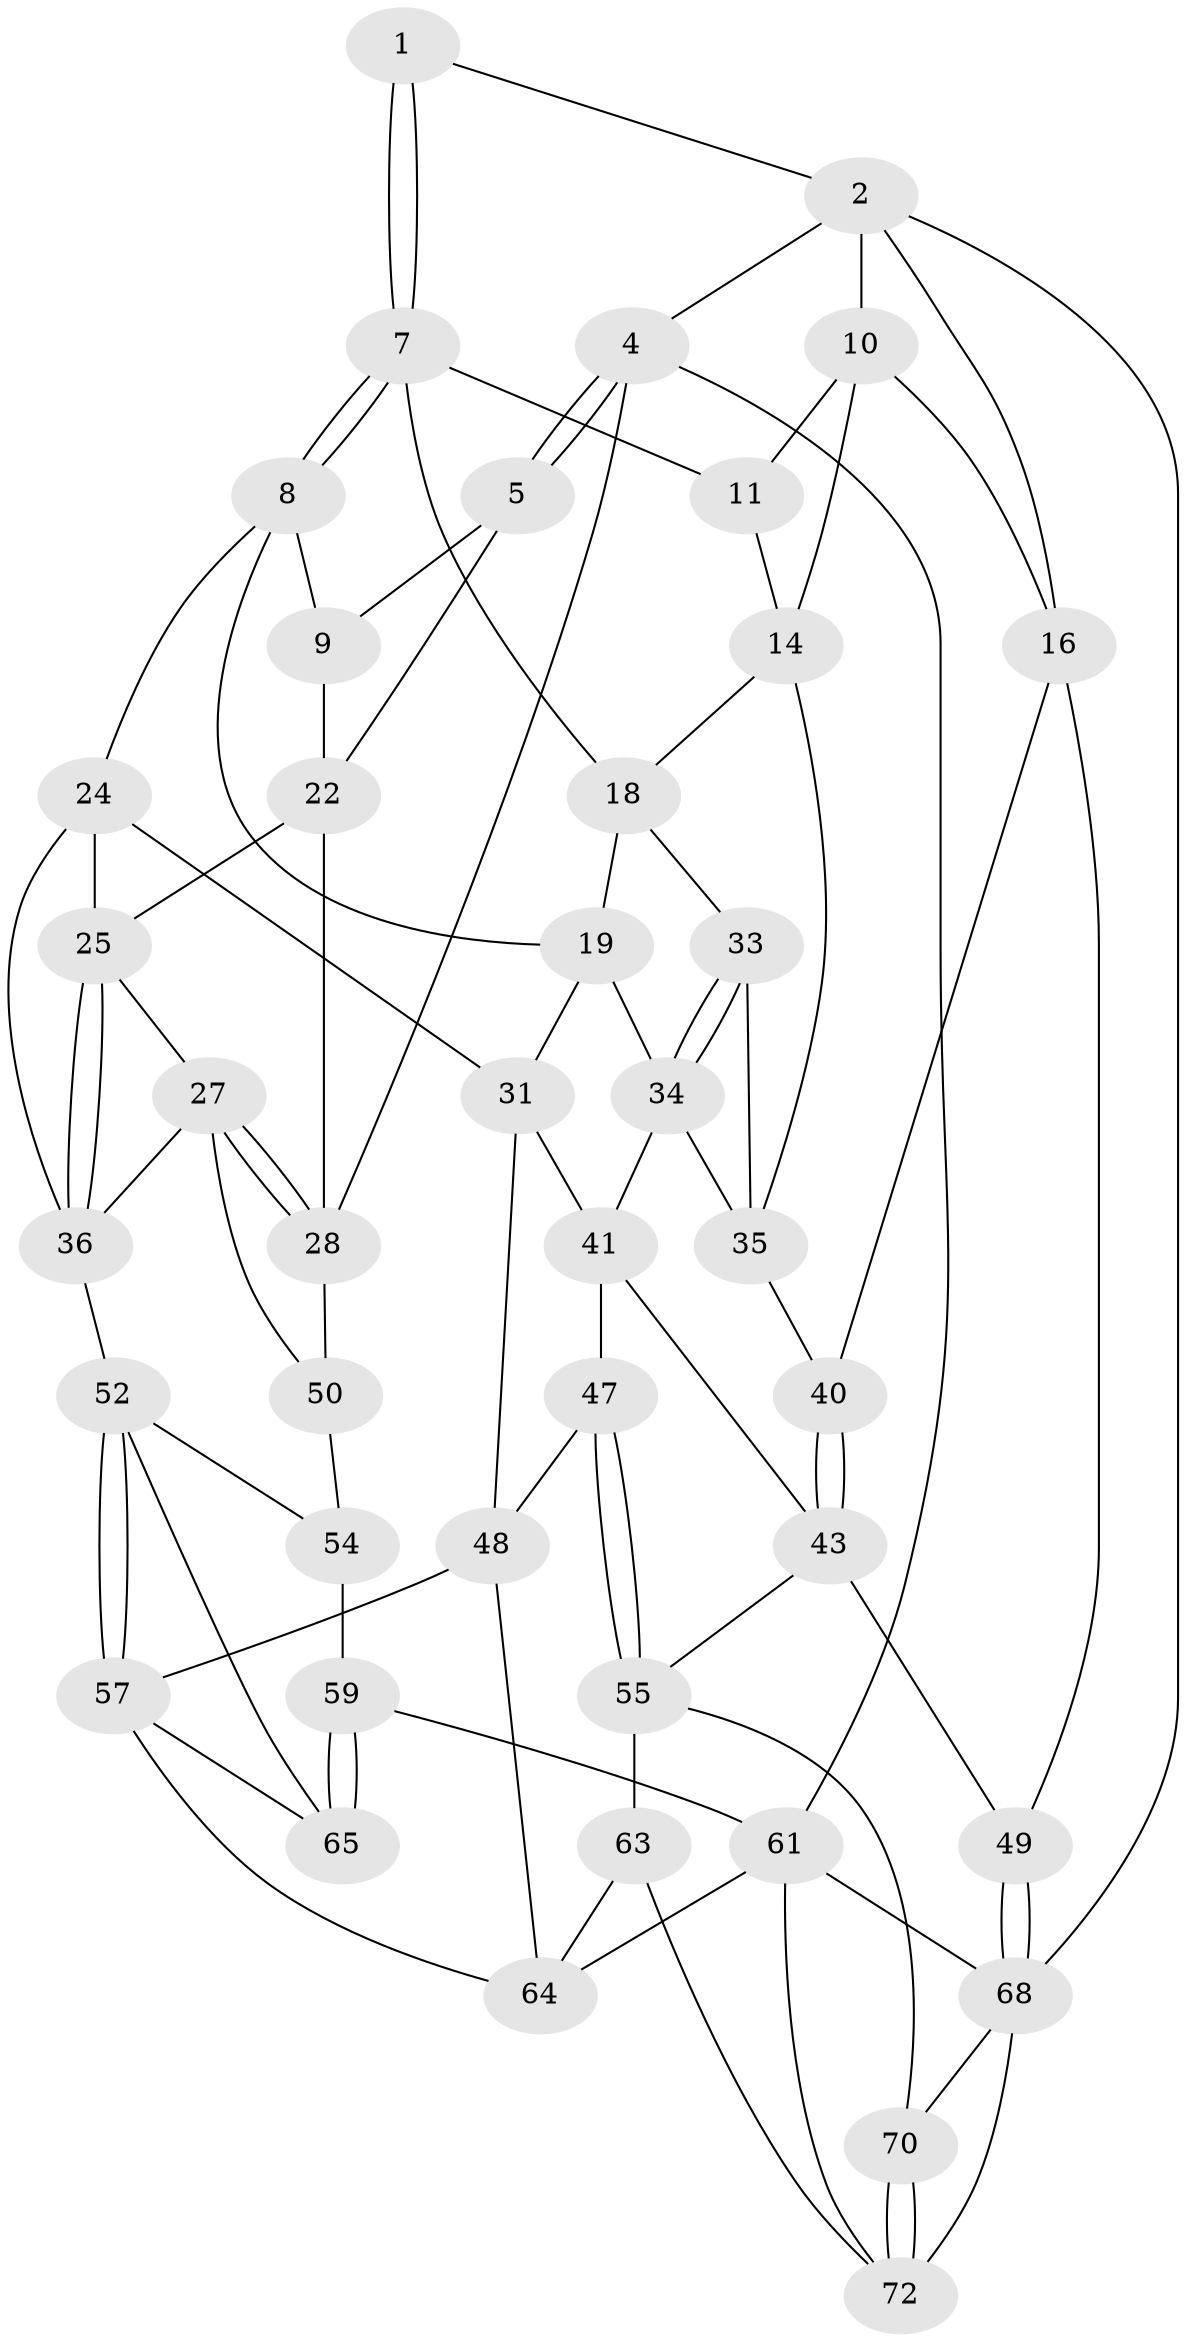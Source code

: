 // original degree distribution, {3: 0.02702702702702703, 4: 0.24324324324324326, 6: 0.21621621621621623, 5: 0.5135135135135135}
// Generated by graph-tools (version 1.1) at 2025/11/02/27/25 16:11:57]
// undirected, 42 vertices, 90 edges
graph export_dot {
graph [start="1"]
  node [color=gray90,style=filled];
  1 [pos="+0.4577826756742018+0"];
  2 [pos="+0.7769081558328724+0",super="+3"];
  4 [pos="+0+0"];
  5 [pos="+0+0",super="+6"];
  7 [pos="+0.5064973023552499+0.06395228901654841",super="+12"];
  8 [pos="+0.2707459867665286+0.14600366251299654",super="+20"];
  9 [pos="+0.26295957918286506+0.14421248964824557"];
  10 [pos="+0.7727918986466147+0",super="+13"];
  11 [pos="+0.7529470889347998+0.015831118729578417"];
  14 [pos="+0.9442743007243444+0.23294175927004376",super="+15"];
  16 [pos="+1+0.257608804426046",super="+17"];
  18 [pos="+0.5441171234804364+0.12151415405090353",super="+21"];
  19 [pos="+0.4575009707160281+0.23186027536430454",super="+30"];
  22 [pos="+0.19794254057764965+0.1184710679469631",super="+23"];
  24 [pos="+0.3344880207018733+0.3840904181276447",super="+32"];
  25 [pos="+0.254810270878563+0.3299531318363296",super="+26"];
  27 [pos="+0+0.3737657301640833",super="+37"];
  28 [pos="+0+0.36073697269595567",super="+29"];
  31 [pos="+0.47659093134336944+0.47367696595888625",super="+42"];
  33 [pos="+0.6424438080451422+0.3162155222742587"];
  34 [pos="+0.628614873785836+0.3488168083826853",super="+39"];
  35 [pos="+0.79727288452268+0.33961120569630954",super="+38"];
  36 [pos="+0.15768296514911304+0.4953643044130329",super="+46"];
  40 [pos="+0.8427368212845626+0.4618041874140557"];
  41 [pos="+0.7029131087089887+0.469080616331005",super="+45"];
  43 [pos="+0.8042892563849292+0.6273112642647225",super="+44"];
  47 [pos="+0.5807584657845899+0.5318999521741492"];
  48 [pos="+0.4879554045504732+0.5015000725515298",super="+56"];
  49 [pos="+1+0.5246016979446151"];
  50 [pos="+0.09111089762965824+0.5867938372401692",super="+51"];
  52 [pos="+0.2335445131757194+0.6471460886221776",super="+53"];
  54 [pos="+0.11136289625818604+0.6401894015818463",super="+58"];
  55 [pos="+0.7795887714870209+0.6689131819274658",super="+62"];
  57 [pos="+0.2832230968439964+0.685470705690182",super="+66"];
  59 [pos="+0+0.6741385936255743",super="+60"];
  61 [pos="+0+1",super="+74"];
  63 [pos="+0.7220376224609224+0.7897209492723736"];
  64 [pos="+0.5123652057463565+0.7327696471027487",super="+71"];
  65 [pos="+0.10951620622342145+0.7748045156470514",super="+67"];
  68 [pos="+1+0.7291564084111676",super="+69"];
  70 [pos="+0.7892801039665046+0.7854240321769469"];
  72 [pos="+1+1",super="+73"];
  1 -- 2;
  1 -- 7;
  1 -- 7;
  2 -- 10;
  2 -- 16;
  2 -- 4;
  2 -- 68;
  4 -- 5;
  4 -- 5;
  4 -- 61;
  4 -- 28;
  5 -- 22;
  5 -- 9;
  7 -- 8;
  7 -- 8;
  7 -- 18;
  7 -- 11;
  8 -- 9;
  8 -- 24;
  8 -- 19;
  9 -- 22;
  10 -- 11;
  10 -- 16;
  10 -- 14;
  11 -- 14;
  14 -- 35;
  14 -- 18;
  16 -- 49;
  16 -- 40;
  18 -- 19;
  18 -- 33;
  19 -- 34;
  19 -- 31;
  22 -- 28;
  22 -- 25;
  24 -- 25;
  24 -- 36;
  24 -- 31;
  25 -- 36;
  25 -- 36;
  25 -- 27;
  27 -- 28;
  27 -- 28;
  27 -- 50;
  27 -- 36;
  28 -- 50;
  31 -- 48;
  31 -- 41;
  33 -- 34;
  33 -- 34;
  33 -- 35;
  34 -- 41;
  34 -- 35;
  35 -- 40;
  36 -- 52;
  40 -- 43;
  40 -- 43;
  41 -- 43;
  41 -- 47;
  43 -- 49;
  43 -- 55;
  47 -- 48;
  47 -- 55;
  47 -- 55;
  48 -- 57;
  48 -- 64;
  49 -- 68;
  49 -- 68;
  50 -- 54 [weight=2];
  52 -- 57;
  52 -- 57;
  52 -- 65;
  52 -- 54;
  54 -- 59;
  55 -- 63;
  55 -- 70;
  57 -- 64;
  57 -- 65;
  59 -- 65 [weight=2];
  59 -- 65;
  59 -- 61;
  61 -- 64;
  61 -- 72;
  61 -- 68;
  63 -- 64;
  63 -- 72;
  68 -- 70;
  68 -- 72;
  70 -- 72;
  70 -- 72;
}
